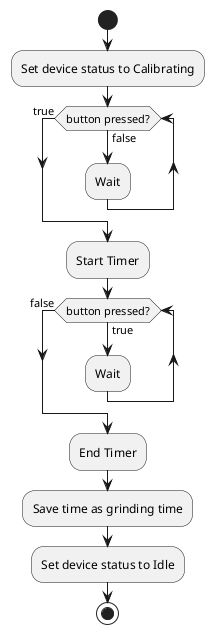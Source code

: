 @startuml
'https://plantuml.com/activity-diagram-beta

start

:Set device status to Calibrating;

while (button pressed?) is (false)
  :Wait;
endwhile (true)

:Start Timer;

while (button pressed?) is (true)
  :Wait;
endwhile (false)

:End Timer;
:Save time as grinding time;

:Set device status to Idle;

stop

@enduml
